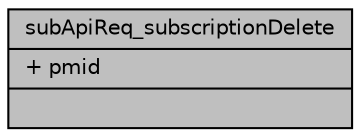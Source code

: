 digraph "subApiReq_subscriptionDelete"
{
  edge [fontname="Helvetica",fontsize="10",labelfontname="Helvetica",labelfontsize="10"];
  node [fontname="Helvetica",fontsize="10",shape=record];
  Node5 [label="{subApiReq_subscriptionDelete\n|+ pmid\l|}",height=0.2,width=0.4,color="black", fillcolor="grey75", style="filled", fontcolor="black"];
}
